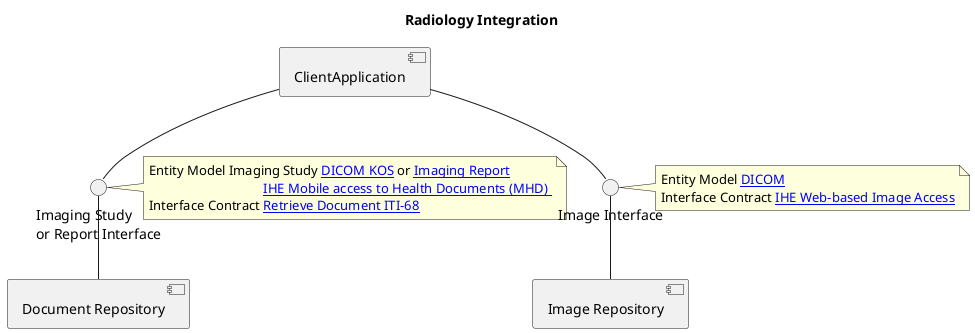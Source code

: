 @startuml

skinparam svgDimensionStyle false

title Radiology Integration


component ClientApplication

  component "Image Repository" as PACSRepository
   component "Document Repository" as DocumentRepository


interface "Imaging Study \nor Report Interface" as ImagingStudyInterface
note right
Entity Model Imaging Study [[https://www.dicomstandard.org/News-dir/ftsup/docs/sups/sup59.pdf DICOM KOS]] or [[StructureDefinition-RadiologyDiagnosticReport.html Imaging Report]]
Interface Contract [[https://profiles.ihe.net/ITI/MHD/ITI-68.html IHE Mobile access to Health Documents (MHD) \nRetrieve Document ITI-68]]
end note

interface "Image Interface" as ImageInterface
note right
Entity Model [[https://www.dicomstandard.org DICOM]]
Interface Contract [[https://wiki.ihe.net/index.php/Web-based_Image_Access IHE Web-based Image Access]]
end note

ClientApplication -d- ImagingStudyInterface
ClientApplication -d- ImageInterface

ImagingStudyInterface -d- DocumentRepository
ImageInterface -d- PACSRepository

@enduml
